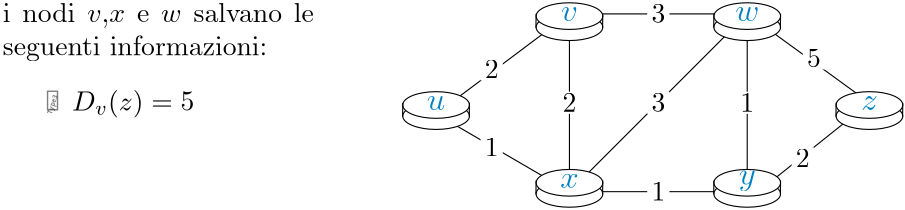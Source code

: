 <?xml version="1.0"?>
<!DOCTYPE ipe SYSTEM "ipe.dtd">
<ipe version="70218" creator="Ipe 7.2.28">
<info created="D:20240501151721" modified="D:20240501152553"/>
<ipestyle name="basic">
<symbol name="arrow/arc(spx)">
<path stroke="sym-stroke" fill="sym-stroke" pen="sym-pen">
0 0 m
-1 0.333 l
-1 -0.333 l
h
</path>
</symbol>
<symbol name="arrow/farc(spx)">
<path stroke="sym-stroke" fill="white" pen="sym-pen">
0 0 m
-1 0.333 l
-1 -0.333 l
h
</path>
</symbol>
<symbol name="arrow/ptarc(spx)">
<path stroke="sym-stroke" fill="sym-stroke" pen="sym-pen">
0 0 m
-1 0.333 l
-0.8 0 l
-1 -0.333 l
h
</path>
</symbol>
<symbol name="arrow/fptarc(spx)">
<path stroke="sym-stroke" fill="white" pen="sym-pen">
0 0 m
-1 0.333 l
-0.8 0 l
-1 -0.333 l
h
</path>
</symbol>
<symbol name="mark/circle(sx)" transformations="translations">
<path fill="sym-stroke">
0.6 0 0 0.6 0 0 e
0.4 0 0 0.4 0 0 e
</path>
</symbol>
<symbol name="mark/disk(sx)" transformations="translations">
<path fill="sym-stroke">
0.6 0 0 0.6 0 0 e
</path>
</symbol>
<symbol name="mark/fdisk(sfx)" transformations="translations">
<group>
<path fill="sym-fill">
0.5 0 0 0.5 0 0 e
</path>
<path fill="sym-stroke" fillrule="eofill">
0.6 0 0 0.6 0 0 e
0.4 0 0 0.4 0 0 e
</path>
</group>
</symbol>
<symbol name="mark/box(sx)" transformations="translations">
<path fill="sym-stroke" fillrule="eofill">
-0.6 -0.6 m
0.6 -0.6 l
0.6 0.6 l
-0.6 0.6 l
h
-0.4 -0.4 m
0.4 -0.4 l
0.4 0.4 l
-0.4 0.4 l
h
</path>
</symbol>
<symbol name="mark/square(sx)" transformations="translations">
<path fill="sym-stroke">
-0.6 -0.6 m
0.6 -0.6 l
0.6 0.6 l
-0.6 0.6 l
h
</path>
</symbol>
<symbol name="mark/fsquare(sfx)" transformations="translations">
<group>
<path fill="sym-fill">
-0.5 -0.5 m
0.5 -0.5 l
0.5 0.5 l
-0.5 0.5 l
h
</path>
<path fill="sym-stroke" fillrule="eofill">
-0.6 -0.6 m
0.6 -0.6 l
0.6 0.6 l
-0.6 0.6 l
h
-0.4 -0.4 m
0.4 -0.4 l
0.4 0.4 l
-0.4 0.4 l
h
</path>
</group>
</symbol>
<symbol name="mark/cross(sx)" transformations="translations">
<group>
<path fill="sym-stroke">
-0.43 -0.57 m
0.57 0.43 l
0.43 0.57 l
-0.57 -0.43 l
h
</path>
<path fill="sym-stroke">
-0.43 0.57 m
0.57 -0.43 l
0.43 -0.57 l
-0.57 0.43 l
h
</path>
</group>
</symbol>
<symbol name="arrow/fnormal(spx)">
<path stroke="sym-stroke" fill="white" pen="sym-pen">
0 0 m
-1 0.333 l
-1 -0.333 l
h
</path>
</symbol>
<symbol name="arrow/pointed(spx)">
<path stroke="sym-stroke" fill="sym-stroke" pen="sym-pen">
0 0 m
-1 0.333 l
-0.8 0 l
-1 -0.333 l
h
</path>
</symbol>
<symbol name="arrow/fpointed(spx)">
<path stroke="sym-stroke" fill="white" pen="sym-pen">
0 0 m
-1 0.333 l
-0.8 0 l
-1 -0.333 l
h
</path>
</symbol>
<symbol name="arrow/linear(spx)">
<path stroke="sym-stroke" pen="sym-pen">
-1 0.333 m
0 0 l
-1 -0.333 l
</path>
</symbol>
<symbol name="arrow/fdouble(spx)">
<path stroke="sym-stroke" fill="white" pen="sym-pen">
0 0 m
-1 0.333 l
-1 -0.333 l
h
-1 0 m
-2 0.333 l
-2 -0.333 l
h
</path>
</symbol>
<symbol name="arrow/double(spx)">
<path stroke="sym-stroke" fill="sym-stroke" pen="sym-pen">
0 0 m
-1 0.333 l
-1 -0.333 l
h
-1 0 m
-2 0.333 l
-2 -0.333 l
h
</path>
</symbol>
<symbol name="arrow/mid-normal(spx)">
<path stroke="sym-stroke" fill="sym-stroke" pen="sym-pen">
0.5 0 m
-0.5 0.333 l
-0.5 -0.333 l
h
</path>
</symbol>
<symbol name="arrow/mid-fnormal(spx)">
<path stroke="sym-stroke" fill="white" pen="sym-pen">
0.5 0 m
-0.5 0.333 l
-0.5 -0.333 l
h
</path>
</symbol>
<symbol name="arrow/mid-pointed(spx)">
<path stroke="sym-stroke" fill="sym-stroke" pen="sym-pen">
0.5 0 m
-0.5 0.333 l
-0.3 0 l
-0.5 -0.333 l
h
</path>
</symbol>
<symbol name="arrow/mid-fpointed(spx)">
<path stroke="sym-stroke" fill="white" pen="sym-pen">
0.5 0 m
-0.5 0.333 l
-0.3 0 l
-0.5 -0.333 l
h
</path>
</symbol>
<symbol name="arrow/mid-double(spx)">
<path stroke="sym-stroke" fill="sym-stroke" pen="sym-pen">
1 0 m
0 0.333 l
0 -0.333 l
h
0 0 m
-1 0.333 l
-1 -0.333 l
h
</path>
</symbol>
<symbol name="arrow/mid-fdouble(spx)">
<path stroke="sym-stroke" fill="white" pen="sym-pen">
1 0 m
0 0.333 l
0 -0.333 l
h
0 0 m
-1 0.333 l
-1 -0.333 l
h
</path>
</symbol>
<anglesize name="22.5 deg" value="22.5"/>
<anglesize name="30 deg" value="30"/>
<anglesize name="45 deg" value="45"/>
<anglesize name="60 deg" value="60"/>
<anglesize name="90 deg" value="90"/>
<arrowsize name="large" value="10"/>
<arrowsize name="small" value="5"/>
<arrowsize name="tiny" value="3"/>
<color name="blue" value="0 0 1"/>
<color name="brown" value="0.647 0.165 0.165"/>
<color name="darkblue" value="0 0 0.545"/>
<color name="darkcyan" value="0 0.545 0.545"/>
<color name="darkgray" value="0.663"/>
<color name="darkgreen" value="0 0.392 0"/>
<color name="darkmagenta" value="0.545 0 0.545"/>
<color name="darkorange" value="1 0.549 0"/>
<color name="darkred" value="0.545 0 0"/>
<color name="gold" value="1 0.843 0"/>
<color name="gray" value="0.745"/>
<color name="green" value="0 1 0"/>
<color name="lightblue" value="0.678 0.847 0.902"/>
<color name="lightcyan" value="0.878 1 1"/>
<color name="lightgray" value="0.827"/>
<color name="lightgreen" value="0.565 0.933 0.565"/>
<color name="lightyellow" value="1 1 0.878"/>
<color name="navy" value="0 0 0.502"/>
<color name="orange" value="1 0.647 0"/>
<color name="pink" value="1 0.753 0.796"/>
<color name="purple" value="0.627 0.125 0.941"/>
<color name="red" value="1 0 0"/>
<color name="seagreen" value="0.18 0.545 0.341"/>
<color name="turquoise" value="0.251 0.878 0.816"/>
<color name="violet" value="0.933 0.51 0.933"/>
<color name="yellow" value="1 1 0"/>
<dashstyle name="dash dot dotted" value="[4 2 1 2 1 2] 0"/>
<dashstyle name="dash dotted" value="[4 2 1 2] 0"/>
<dashstyle name="dashed" value="[4] 0"/>
<dashstyle name="dotted" value="[1 3] 0"/>
<gridsize name="10 pts (~3.5 mm)" value="10"/>
<gridsize name="14 pts (~5 mm)" value="14"/>
<gridsize name="16 pts (~6 mm)" value="16"/>
<gridsize name="20 pts (~7 mm)" value="20"/>
<gridsize name="28 pts (~10 mm)" value="28"/>
<gridsize name="32 pts (~12 mm)" value="32"/>
<gridsize name="4 pts" value="4"/>
<gridsize name="56 pts (~20 mm)" value="56"/>
<gridsize name="8 pts (~3 mm)" value="8"/>
<opacity name="10%" value="0.1"/>
<opacity name="30%" value="0.3"/>
<opacity name="50%" value="0.5"/>
<opacity name="75%" value="0.75"/>
<pen name="fat" value="1.2"/>
<pen name="heavier" value="0.8"/>
<pen name="ultrafat" value="2"/>
<symbolsize name="large" value="5"/>
<symbolsize name="small" value="2"/>
<symbolsize name="tiny" value="1.1"/>
<textsize name="Huge" value="\Huge"/>
<textsize name="LARGE" value="\LARGE"/>
<textsize name="Large" value="\Large"/>
<textsize name="footnote" value="\footnotesize"/>
<textsize name="huge" value="\huge"/>
<textsize name="large" value="\large"/>
<textsize name="script" value="\scriptsize"/>
<textsize name="small" value="\small"/>
<textsize name="tiny" value="\tiny"/>
<textstyle name="center" begin="\begin{center}" end="\end{center}"/>
<textstyle name="item" begin="\begin{itemize}\item{}" end="\end{itemize}"/>
<textstyle name="itemize" begin="\begin{itemize}" end="\end{itemize}"/>
<tiling name="falling" angle="-60" step="4" width="1"/>
<tiling name="rising" angle="30" step="4" width="1"/>
</ipestyle>
<page>
<layer name="alpha"/>
<view layers="alpha" active="alpha"/>
<path layer="alpha" stroke="black">
172 712 m
220 748 l
284 748 l
328 716 l
288 684 l
220 684 l
172 712 l
</path>
<path stroke="black">
220 748 m
220 684 l
284 748 l
284 684 l
</path>
<path matrix="1 0 0 0.4 20 413.6" stroke="black" fill="1">
12 0 0 12 152 744 e
</path>
<path matrix="1 0 0 0.4 20 417.6" stroke="black" fill="1">
12 0 0 12 152 744 e
</path>
<path matrix="1 0 0 1 20 -36" stroke="black" fill="white">
140 752 m
139.936 746.988 l
</path>
<path matrix="1 0 0 1 44 -36" stroke="black" fill="white">
140 752 m
139.936 746.988 l
</path>
<path matrix="1 0 0 0.4 68 445.6" stroke="black" fill="1">
12 0 0 12 152 744 e
</path>
<path matrix="1 0 0 0.4 68 449.6" stroke="black" fill="1">
12 0 0 12 152 744 e
</path>
<path matrix="1 0 0 1 68 -4" stroke="black" fill="white">
140 752 m
139.936 746.988 l
</path>
<path matrix="1 0 0 1 92 -4" stroke="black" fill="white">
140 752 m
139.936 746.988 l
</path>
<path matrix="1 0 0 0.4 68 385.6" stroke="black" fill="1">
12 0 0 12 152 744 e
</path>
<path matrix="1 0 0 0.4 68 389.6" stroke="black" fill="1">
12 0 0 12 152 744 e
</path>
<path matrix="1 0 0 1 68 -64" stroke="black" fill="white">
140 752 m
139.936 746.988 l
</path>
<path matrix="1 0 0 1 92 -64" stroke="black" fill="white">
140 752 m
139.936 746.988 l
</path>
<path matrix="1 0 0 0.4 132 445.6" stroke="black" fill="1">
12 0 0 12 152 744 e
</path>
<path matrix="1 0 0 0.4 132 449.6" stroke="black" fill="1">
12 0 0 12 152 744 e
</path>
<path matrix="1 0 0 1 132 -4" stroke="black" fill="white">
140 752 m
139.936 746.988 l
</path>
<path matrix="1 0 0 1 156 -4" stroke="black" fill="white">
140 752 m
139.936 746.988 l
</path>
<path matrix="1 0 0 0.4 132 385.6" stroke="black" fill="1">
12 0 0 12 152 744 e
</path>
<path matrix="1 0 0 0.4 132 389.6" stroke="black" fill="1">
12 0 0 12 152 744 e
</path>
<path matrix="1 0 0 1 132 -64" stroke="black" fill="white">
140 752 m
139.936 746.988 l
</path>
<path matrix="1 0 0 1 156 -64" stroke="black" fill="white">
140 752 m
139.936 746.988 l
</path>
<path matrix="1 0 0 0.4 176 413.6" stroke="black" fill="1">
12 0 0 12 152 744 e
</path>
<path matrix="1 0 0 0.4 176 417.6" stroke="black" fill="1">
12 0 0 12 152 744 e
</path>
<path matrix="1 0 0 1 176 -36" stroke="black" fill="white">
140 752 m
139.936 746.988 l
</path>
<path matrix="1 0 0 1 200 -36" stroke="black" fill="white">
140 752 m
139.936 746.988 l
</path>
<path matrix="1 0 0 1 32 -16" fill="white">
156 748 m
156 740 l
164 740 l
164 748 l
h
</path>
<text matrix="1 0 0 1 32 -16" transformations="translations" pos="160 744" stroke="black" type="label" width="4.981" height="6.42" depth="0" halign="center" valign="center">2</text>
<path matrix="1 0 0 1 60 -28" fill="white">
156 748 m
156 740 l
164 740 l
164 748 l
h
</path>
<text matrix="1 0 0 1 60 -28" transformations="translations" pos="160 744" stroke="black" type="label" width="4.981" height="6.42" depth="0" halign="center" valign="center">2</text>
<path matrix="1 0 0 1 144 -48" fill="white">
156 748 m
156 740 l
164 740 l
164 748 l
h
</path>
<text matrix="1 0 0 1 144 -48" transformations="translations" pos="160 744" stroke="black" type="label" width="4.981" height="6.42" depth="0" halign="center" valign="center">2</text>
<path matrix="1 0 0 1 92 -28" fill="white">
156 748 m
156 740 l
164 740 l
164 748 l
h
</path>
<text matrix="1 0 0 1 92 -28" transformations="translations" pos="160 744" stroke="black" type="label" width="4.981" height="6.42" depth="0" halign="center" valign="center">3</text>
<path matrix="1 0 0 1 92 4" fill="white">
156 748 m
156 740 l
164 740 l
164 748 l
h
</path>
<text matrix="1 0 0 1 92 4" transformations="translations" pos="160 744" stroke="black" type="label" width="4.981" height="6.42" depth="0" halign="center" valign="center">3</text>
<path matrix="1 0 0 1 32 -44" fill="white">
156 748 m
156 740 l
164 740 l
164 748 l
h
</path>
<text matrix="1 0 0 1 32 -44" transformations="translations" pos="160 744" stroke="black" type="label" width="4.981" height="6.42" depth="0" halign="center" valign="center">1</text>
<path matrix="1 0 0 1 92 -60" fill="white">
156 748 m
156 740 l
164 740 l
164 748 l
h
</path>
<text matrix="1 0 0 1 92 -60" transformations="translations" pos="160 744" stroke="black" type="label" width="4.981" height="6.42" depth="0" halign="center" valign="center">1</text>
<path matrix="1 0 0 1 124 -28" fill="white">
156 748 m
156 740 l
164 740 l
164 748 l
h
</path>
<text matrix="1 0 0 1 124 -28" transformations="translations" pos="160 744" stroke="black" type="label" width="4.981" height="6.42" depth="0" halign="center" valign="center">1</text>
<path matrix="1 0 0 1 148 -12" fill="white">
156 748 m
156 740 l
164 740 l
164 748 l
h
</path>
<text matrix="1 0 0 1 148 -12" transformations="translations" pos="160 744" stroke="black" type="label" width="4.981" height="6.42" depth="0" halign="center" valign="center">5</text>
<text matrix="1 0 0 1 60 -56" transformations="translations" pos="160 744" stroke="0 0.502 0.753" type="label" width="6.652" height="5.147" depth="0" halign="center" valign="center" size="large" style="math">x</text>
<text matrix="1 0 0 1 12 -28" transformations="translations" pos="160 744" stroke="0 0.502 0.753" type="label" width="6.662" height="5.147" depth="0" halign="center" valign="center" size="large" style="math">u</text>
<text matrix="1 0 0 1 60 4" transformations="translations" pos="160 744" stroke="0 0.502 0.753" type="label" width="6.088" height="5.147" depth="0" halign="center" valign="center" size="large" style="math">v</text>
<text matrix="1 0 0 1 124 4" transformations="translations" pos="160 744" stroke="0 0.502 0.753" type="label" width="8.69" height="5.147" depth="0" halign="center" valign="center" size="large" style="math">w</text>
<text matrix="1 0 0 1 124 -56" transformations="translations" pos="160 744" stroke="0 0.502 0.753" type="label" width="6.137" height="5.152" depth="2.32" halign="center" valign="center" size="large" style="math">y</text>
<text matrix="1 0 0 1 168 -28" transformations="translations" pos="160 744" stroke="0 0.502 0.753" type="label" width="5.971" height="5.147" depth="0" halign="center" valign="center" size="large" style="math">z</text>
<text transformations="translations" pos="16 752" stroke="0" type="minipage" width="112" height="23.12" depth="18.17" valign="top">i nodi $ v$,$x$ e $w$ salvano le seguenti informazioni:\begin{itemize}
\item $D_v(z)=5$
\end{itemize}</text>
</page>
</ipe>
